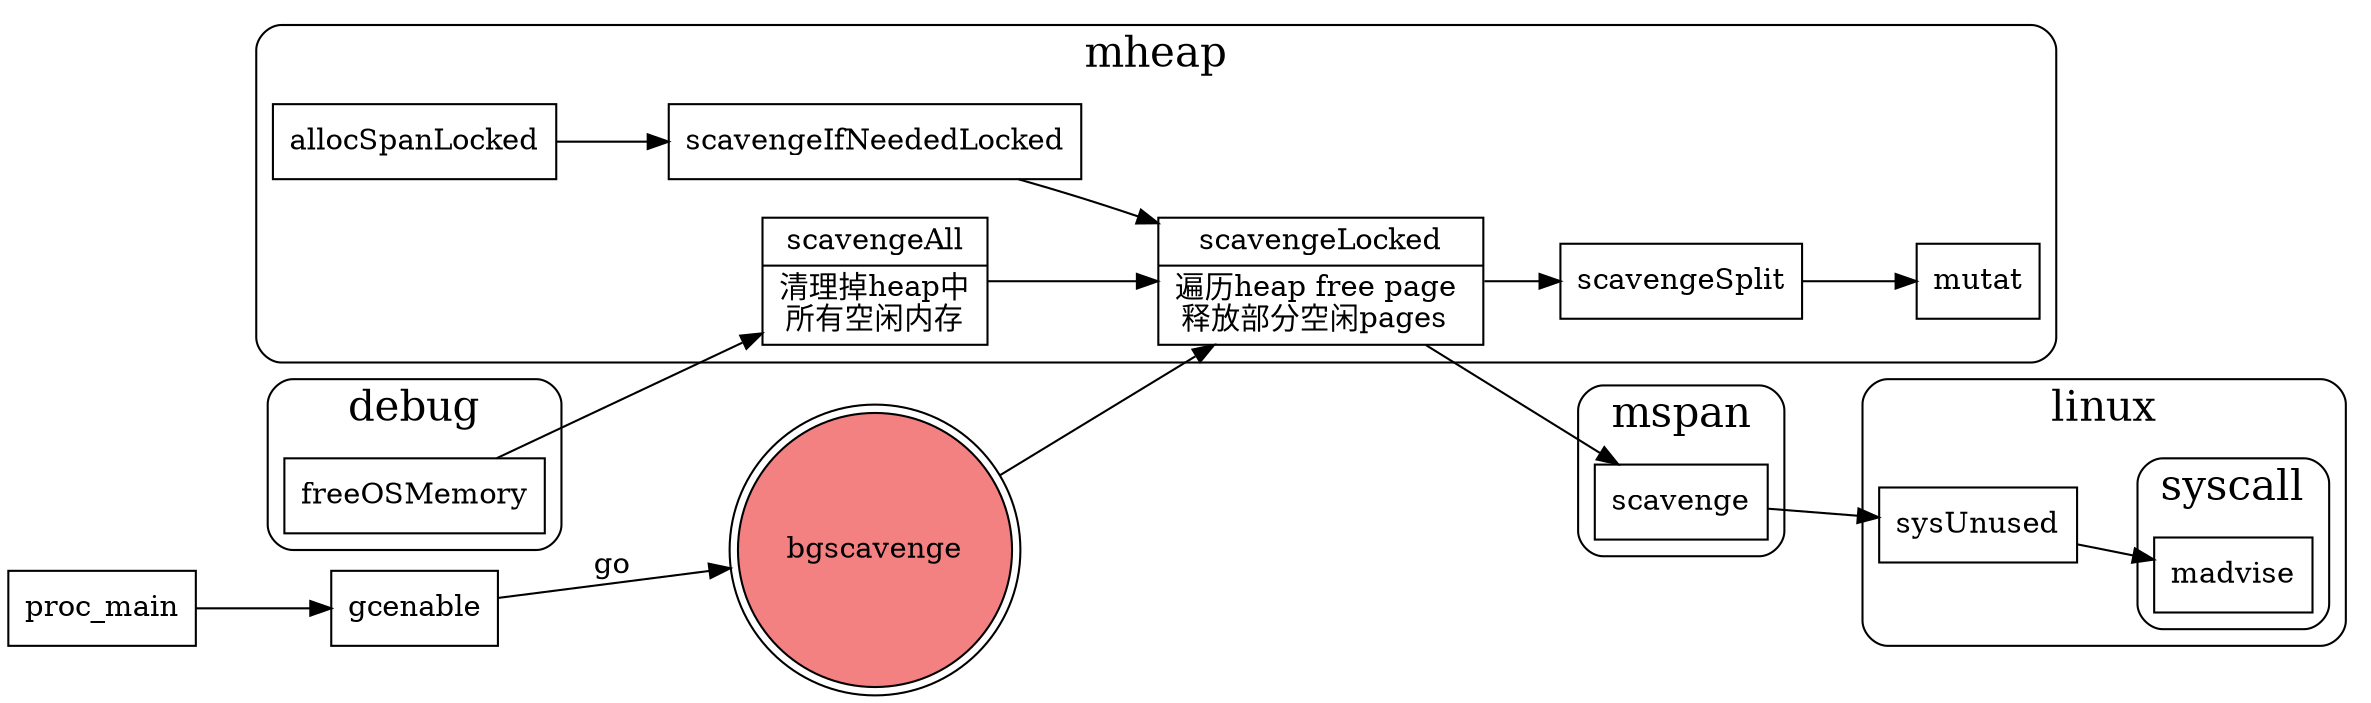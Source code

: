 digraph scavenge {
  node[shape=box;];
  newrank=true;
  rankdir=LR;
  scavengeLocked[
    shape="record";
    label="{{
      scavengeLocked|
      遍历heap free page \l
      释放部分空闲pages\l
    }}";
  ];
  bgscavenge[
    fillcolor="#f38181";
    style=filled;
    shape="doublecircle";
    label="bgscavenge"
  ];
  scavengeAll[
    shape="record";
    label="{{
      scavengeAll|
      清理掉heap中\l 
      所有空闲内存\l
    }}";
  ];
  subgraph cluster_mspan {
    graph[label="mspan";fontsize=20;style=rounded];
    scavenge;
  };

  subgraph cluster_linux {
    graph[label="linux";fontsize=20;style=rounded];
    subgraph cluster_syscall {
      graph[label="syscall";fontsize=20;style=rounded];
      madvise;
    };
    sysUnused -> madvise;
  };
  subgraph cluster_mheap {
    graph[label="mheap";fontsize=20;style=rounded];
    scavengeAll -> scavengeLocked;
    allocSpanLocked -> scavengeIfNeededLocked;
    scavengeIfNeededLocked -> scavengeLocked;
    scavengeLocked -> scavengeSplit;
    scavengeLocked -> scavenge;
    scavengeSplit -> mutat;
  };
  proc_main -> gcenable;
  gcenable -> bgscavenge[label="go"];
  bgscavenge -> {
    scavengeLocked;
  }

  subgraph cluster_debug {
    graph[label="debug";fontsize=20;style=rounded];
    freeOSMemory;
  };

  freeOSMemory -> scavengeAll;
  scavenge -> sysUnused;
}

